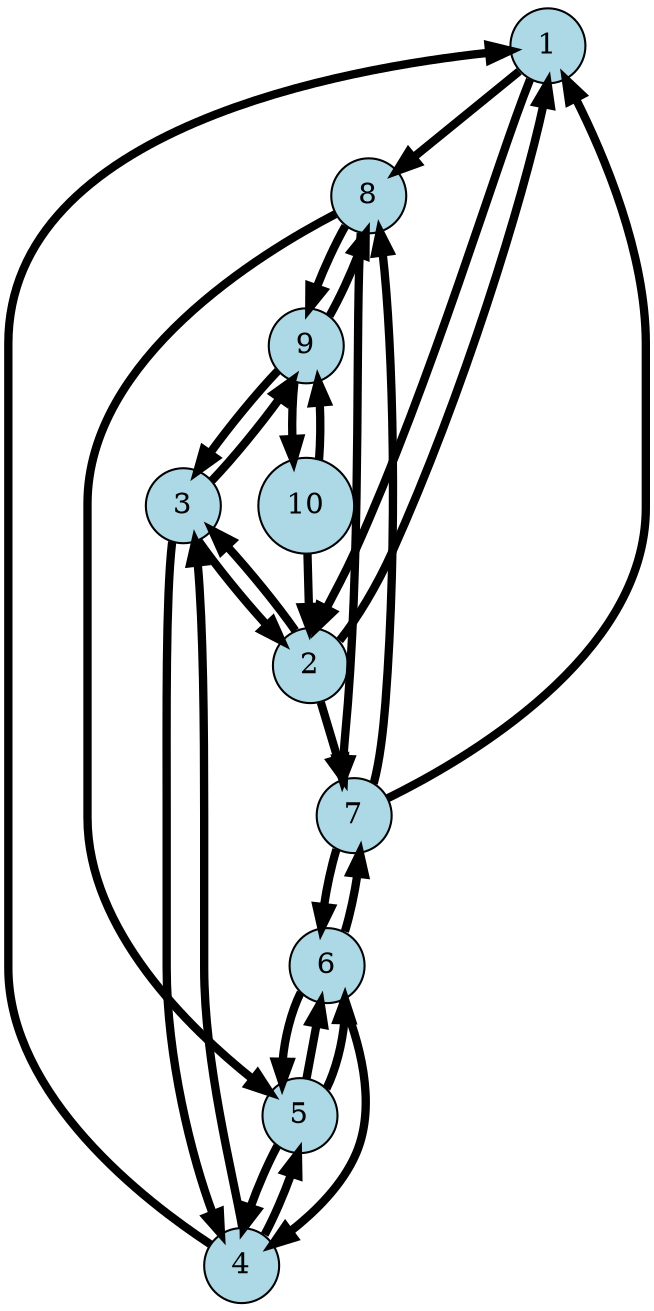 digraph G {
1 [label="1", fillcolor="lightblue", style="filled", shape="circle"];
  1 -> 8[penwidth=4];
  1 -> 2[penwidth=4];
  10 [label="10", fillcolor="lightblue", style="filled", shape="circle"];
  10 -> 2[penwidth=4];
  10 -> 9[penwidth=4];
  2 [label="2", fillcolor="lightblue", style="filled", shape="circle"];
  2 -> 7[penwidth=4];
  2 -> 3[penwidth=4];
  2 -> 1[penwidth=4];
  3 [label="3", fillcolor="lightblue", style="filled", shape="circle"];
  3 -> 9[penwidth=4];
  3 -> 4[penwidth=4];
  3 -> 2[penwidth=4];
  4 [label="4", fillcolor="lightblue", style="filled", shape="circle"];
  4 -> 1[penwidth=4];
  4 -> 5[penwidth=4];
  4 -> 3[penwidth=4];
  5 [label="5", fillcolor="lightblue", style="filled", shape="circle"];
  5 -> 6[penwidth=4];
  5 -> 6[penwidth=4];
  5 -> 4[penwidth=4];
  6 [label="6", fillcolor="lightblue", style="filled", shape="circle"];
  6 -> 4[penwidth=4];
  6 -> 7[penwidth=4];
  6 -> 5[penwidth=4];
  7 [label="7", fillcolor="lightblue", style="filled", shape="circle"];
  7 -> 1[penwidth=4];
  7 -> 8[penwidth=4];
  7 -> 6[penwidth=4];
  8 [label="8", fillcolor="lightblue", style="filled", shape="circle"];
  8 -> 5[penwidth=4];
  8 -> 9[penwidth=4];
  8 -> 7[penwidth=4];
  9 [label="9", fillcolor="lightblue", style="filled", shape="circle"];
  9 -> 3[penwidth=4];
  9 -> 10[penwidth=4];
  9 -> 8[penwidth=4];
}
